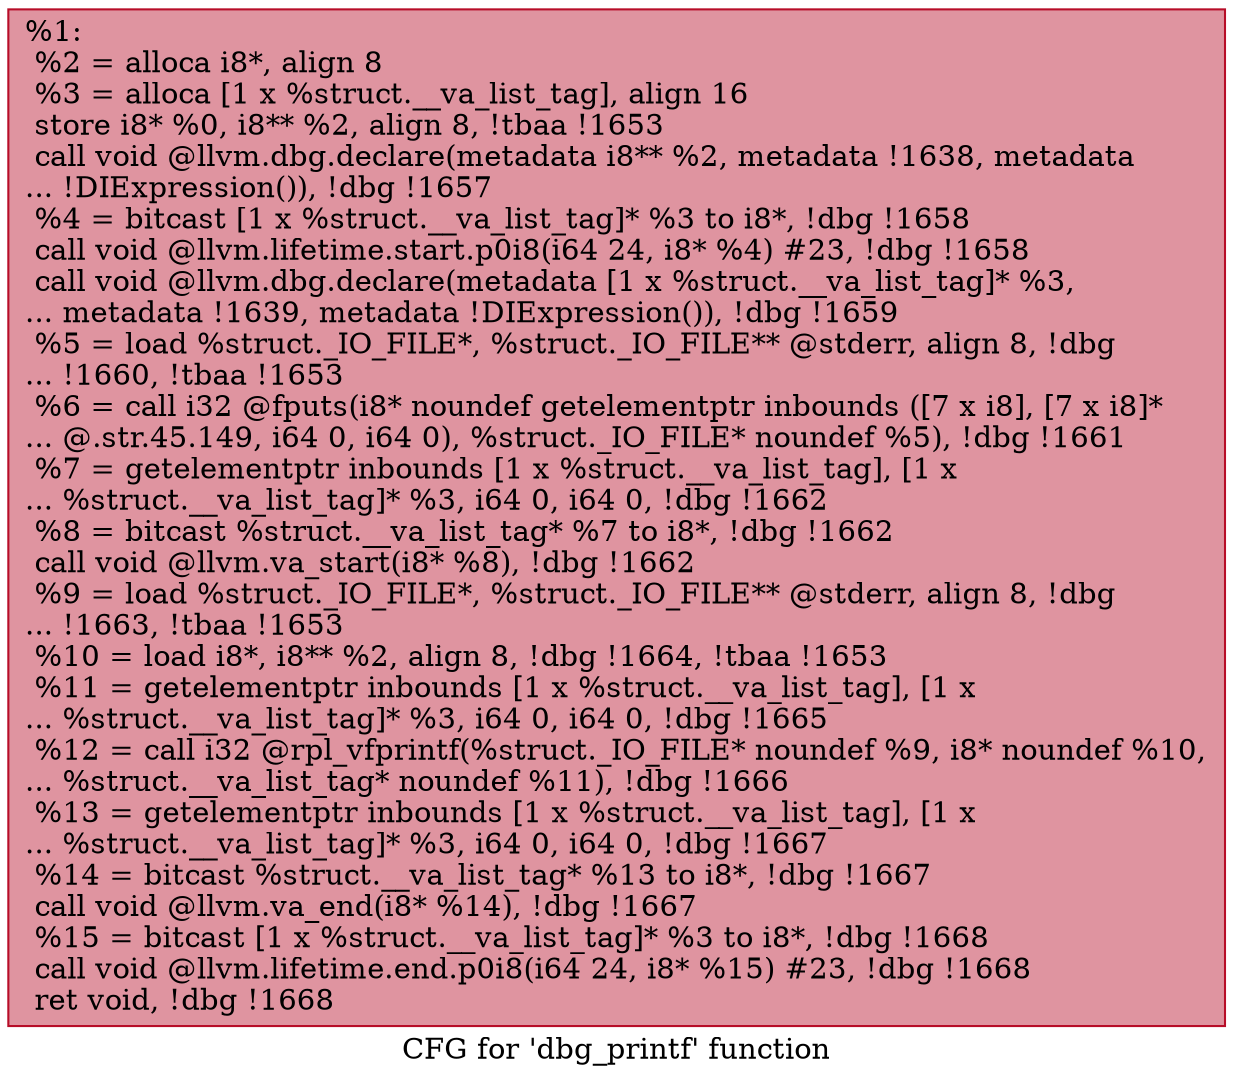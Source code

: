 digraph "CFG for 'dbg_printf' function" {
	label="CFG for 'dbg_printf' function";

	Node0x16d0480 [shape=record,color="#b70d28ff", style=filled, fillcolor="#b70d2870",label="{%1:\l  %2 = alloca i8*, align 8\l  %3 = alloca [1 x %struct.__va_list_tag], align 16\l  store i8* %0, i8** %2, align 8, !tbaa !1653\l  call void @llvm.dbg.declare(metadata i8** %2, metadata !1638, metadata\l... !DIExpression()), !dbg !1657\l  %4 = bitcast [1 x %struct.__va_list_tag]* %3 to i8*, !dbg !1658\l  call void @llvm.lifetime.start.p0i8(i64 24, i8* %4) #23, !dbg !1658\l  call void @llvm.dbg.declare(metadata [1 x %struct.__va_list_tag]* %3,\l... metadata !1639, metadata !DIExpression()), !dbg !1659\l  %5 = load %struct._IO_FILE*, %struct._IO_FILE** @stderr, align 8, !dbg\l... !1660, !tbaa !1653\l  %6 = call i32 @fputs(i8* noundef getelementptr inbounds ([7 x i8], [7 x i8]*\l... @.str.45.149, i64 0, i64 0), %struct._IO_FILE* noundef %5), !dbg !1661\l  %7 = getelementptr inbounds [1 x %struct.__va_list_tag], [1 x\l... %struct.__va_list_tag]* %3, i64 0, i64 0, !dbg !1662\l  %8 = bitcast %struct.__va_list_tag* %7 to i8*, !dbg !1662\l  call void @llvm.va_start(i8* %8), !dbg !1662\l  %9 = load %struct._IO_FILE*, %struct._IO_FILE** @stderr, align 8, !dbg\l... !1663, !tbaa !1653\l  %10 = load i8*, i8** %2, align 8, !dbg !1664, !tbaa !1653\l  %11 = getelementptr inbounds [1 x %struct.__va_list_tag], [1 x\l... %struct.__va_list_tag]* %3, i64 0, i64 0, !dbg !1665\l  %12 = call i32 @rpl_vfprintf(%struct._IO_FILE* noundef %9, i8* noundef %10,\l... %struct.__va_list_tag* noundef %11), !dbg !1666\l  %13 = getelementptr inbounds [1 x %struct.__va_list_tag], [1 x\l... %struct.__va_list_tag]* %3, i64 0, i64 0, !dbg !1667\l  %14 = bitcast %struct.__va_list_tag* %13 to i8*, !dbg !1667\l  call void @llvm.va_end(i8* %14), !dbg !1667\l  %15 = bitcast [1 x %struct.__va_list_tag]* %3 to i8*, !dbg !1668\l  call void @llvm.lifetime.end.p0i8(i64 24, i8* %15) #23, !dbg !1668\l  ret void, !dbg !1668\l}"];
}
